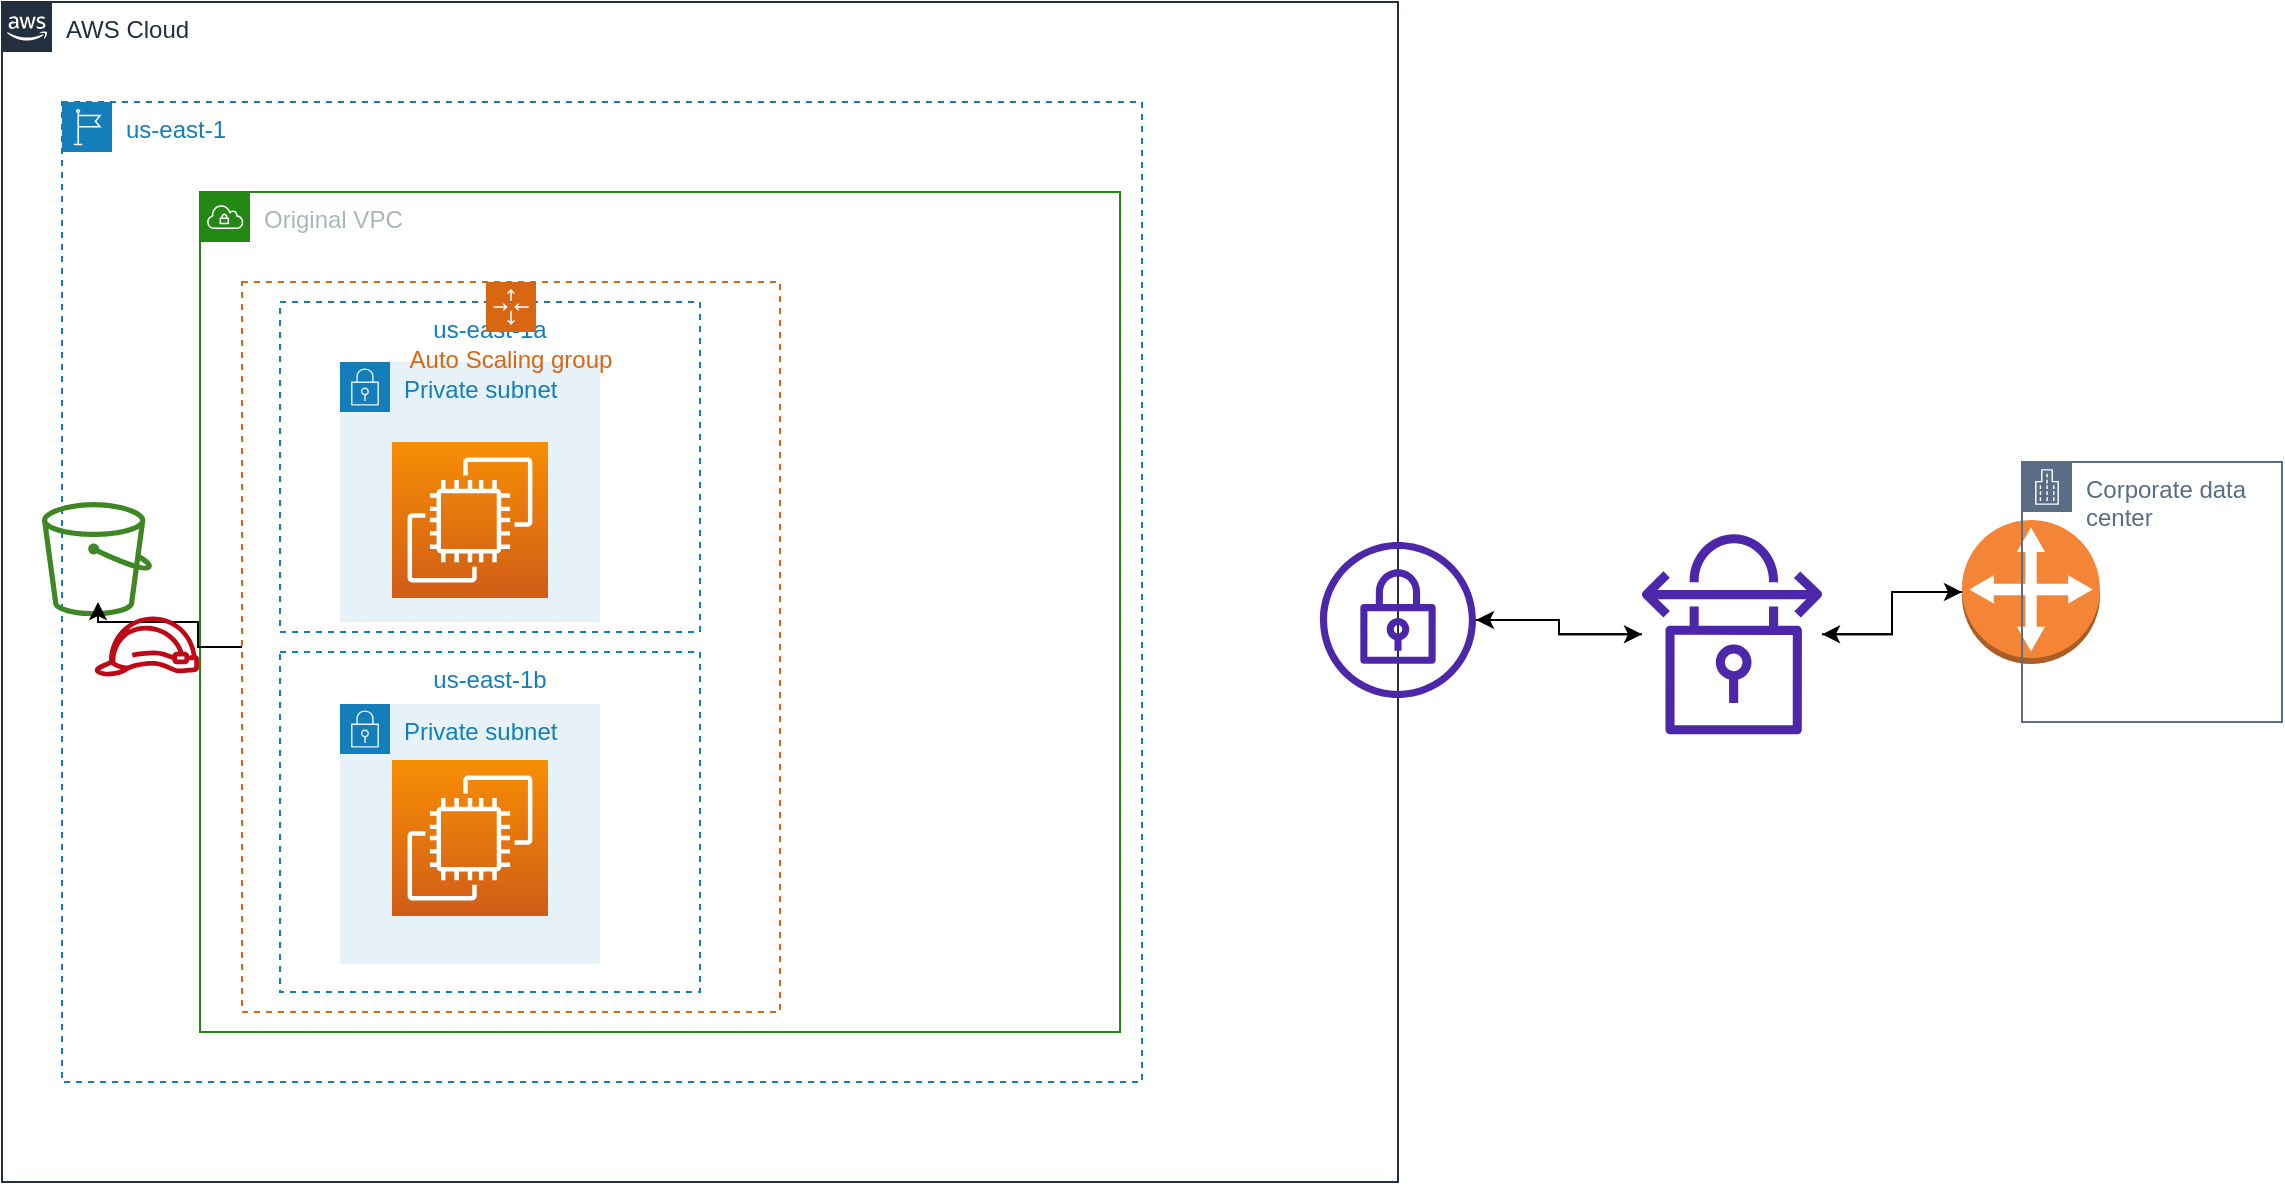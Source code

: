<mxfile version="21.6.1" type="github">
  <diagram name="Page-1" id="K5Yx-MWFr-CgtCz-KE08">
    <mxGraphModel dx="1434" dy="771" grid="1" gridSize="10" guides="1" tooltips="1" connect="1" arrows="1" fold="1" page="1" pageScale="1" pageWidth="827" pageHeight="1169" math="0" shadow="0">
      <root>
        <mxCell id="0" />
        <mxCell id="1" parent="0" />
        <mxCell id="2gF3RtqNhWru5DEZii_x-1" value="AWS Cloud" style="points=[[0,0],[0.25,0],[0.5,0],[0.75,0],[1,0],[1,0.25],[1,0.5],[1,0.75],[1,1],[0.75,1],[0.5,1],[0.25,1],[0,1],[0,0.75],[0,0.5],[0,0.25]];outlineConnect=0;gradientColor=none;html=1;whiteSpace=wrap;fontSize=12;fontStyle=0;container=1;pointerEvents=0;collapsible=0;recursiveResize=0;shape=mxgraph.aws4.group;grIcon=mxgraph.aws4.group_aws_cloud_alt;strokeColor=#232F3E;fillColor=none;verticalAlign=top;align=left;spacingLeft=30;fontColor=#232F3E;dashed=0;" parent="1" vertex="1">
          <mxGeometry x="90" y="120" width="698" height="590" as="geometry" />
        </mxCell>
        <mxCell id="2gF3RtqNhWru5DEZii_x-2" value="us-east-1" style="points=[[0,0],[0.25,0],[0.5,0],[0.75,0],[1,0],[1,0.25],[1,0.5],[1,0.75],[1,1],[0.75,1],[0.5,1],[0.25,1],[0,1],[0,0.75],[0,0.5],[0,0.25]];outlineConnect=0;gradientColor=none;html=1;whiteSpace=wrap;fontSize=12;fontStyle=0;container=1;pointerEvents=0;collapsible=0;recursiveResize=0;shape=mxgraph.aws4.group;grIcon=mxgraph.aws4.group_region;strokeColor=#147EBA;fillColor=none;verticalAlign=top;align=left;spacingLeft=30;fontColor=#147EBA;dashed=1;" parent="2gF3RtqNhWru5DEZii_x-1" vertex="1">
          <mxGeometry x="30" y="50" width="540" height="490" as="geometry" />
        </mxCell>
        <mxCell id="2gF3RtqNhWru5DEZii_x-4" value="Original VPC" style="points=[[0,0],[0.25,0],[0.5,0],[0.75,0],[1,0],[1,0.25],[1,0.5],[1,0.75],[1,1],[0.75,1],[0.5,1],[0.25,1],[0,1],[0,0.75],[0,0.5],[0,0.25]];outlineConnect=0;gradientColor=none;html=1;whiteSpace=wrap;fontSize=12;fontStyle=0;container=1;pointerEvents=0;collapsible=0;recursiveResize=0;shape=mxgraph.aws4.group;grIcon=mxgraph.aws4.group_vpc;strokeColor=#248814;fillColor=none;verticalAlign=top;align=left;spacingLeft=30;fontColor=#AAB7B8;dashed=0;" parent="2gF3RtqNhWru5DEZii_x-2" vertex="1">
          <mxGeometry x="69" y="45" width="460" height="420" as="geometry" />
        </mxCell>
        <mxCell id="2gF3RtqNhWru5DEZii_x-3" value="us-east-1a" style="fillColor=none;strokeColor=#147EBA;dashed=1;verticalAlign=top;fontStyle=0;fontColor=#147EBA;whiteSpace=wrap;html=1;" parent="2gF3RtqNhWru5DEZii_x-4" vertex="1">
          <mxGeometry x="40" y="55" width="210" height="165" as="geometry" />
        </mxCell>
        <mxCell id="2gF3RtqNhWru5DEZii_x-5" value="Private subnet" style="points=[[0,0],[0.25,0],[0.5,0],[0.75,0],[1,0],[1,0.25],[1,0.5],[1,0.75],[1,1],[0.75,1],[0.5,1],[0.25,1],[0,1],[0,0.75],[0,0.5],[0,0.25]];outlineConnect=0;gradientColor=none;html=1;whiteSpace=wrap;fontSize=12;fontStyle=0;container=1;pointerEvents=0;collapsible=0;recursiveResize=0;shape=mxgraph.aws4.group;grIcon=mxgraph.aws4.group_security_group;grStroke=0;strokeColor=#147EBA;fillColor=#E6F2F8;verticalAlign=top;align=left;spacingLeft=30;fontColor=#147EBA;dashed=0;" parent="2gF3RtqNhWru5DEZii_x-4" vertex="1">
          <mxGeometry x="70" y="85" width="130" height="130" as="geometry" />
        </mxCell>
        <mxCell id="-BmIKPM9cMF7o1BWzEVZ-7" value="" style="sketch=0;points=[[0,0,0],[0.25,0,0],[0.5,0,0],[0.75,0,0],[1,0,0],[0,1,0],[0.25,1,0],[0.5,1,0],[0.75,1,0],[1,1,0],[0,0.25,0],[0,0.5,0],[0,0.75,0],[1,0.25,0],[1,0.5,0],[1,0.75,0]];outlineConnect=0;fontColor=#232F3E;gradientColor=#F78E04;gradientDirection=north;fillColor=#D05C17;strokeColor=#ffffff;dashed=0;verticalLabelPosition=bottom;verticalAlign=top;align=center;html=1;fontSize=12;fontStyle=0;aspect=fixed;shape=mxgraph.aws4.resourceIcon;resIcon=mxgraph.aws4.ec2;" vertex="1" parent="2gF3RtqNhWru5DEZii_x-5">
          <mxGeometry x="26" y="40" width="78" height="78" as="geometry" />
        </mxCell>
        <mxCell id="-BmIKPM9cMF7o1BWzEVZ-9" value="us-east-1b" style="fillColor=none;strokeColor=#147EBA;dashed=1;verticalAlign=top;fontStyle=0;fontColor=#147EBA;whiteSpace=wrap;html=1;" vertex="1" parent="2gF3RtqNhWru5DEZii_x-4">
          <mxGeometry x="40" y="230" width="210" height="170" as="geometry" />
        </mxCell>
        <mxCell id="-BmIKPM9cMF7o1BWzEVZ-6" value="Private subnet" style="points=[[0,0],[0.25,0],[0.5,0],[0.75,0],[1,0],[1,0.25],[1,0.5],[1,0.75],[1,1],[0.75,1],[0.5,1],[0.25,1],[0,1],[0,0.75],[0,0.5],[0,0.25]];outlineConnect=0;gradientColor=none;html=1;whiteSpace=wrap;fontSize=12;fontStyle=0;container=1;pointerEvents=0;collapsible=0;recursiveResize=0;shape=mxgraph.aws4.group;grIcon=mxgraph.aws4.group_security_group;grStroke=0;strokeColor=#147EBA;fillColor=#E6F2F8;verticalAlign=top;align=left;spacingLeft=30;fontColor=#147EBA;dashed=0;" vertex="1" parent="2gF3RtqNhWru5DEZii_x-4">
          <mxGeometry x="70" y="256" width="130" height="130" as="geometry" />
        </mxCell>
        <mxCell id="-BmIKPM9cMF7o1BWzEVZ-8" value="" style="sketch=0;points=[[0,0,0],[0.25,0,0],[0.5,0,0],[0.75,0,0],[1,0,0],[0,1,0],[0.25,1,0],[0.5,1,0],[0.75,1,0],[1,1,0],[0,0.25,0],[0,0.5,0],[0,0.75,0],[1,0.25,0],[1,0.5,0],[1,0.75,0]];outlineConnect=0;fontColor=#232F3E;gradientColor=#F78E04;gradientDirection=north;fillColor=#D05C17;strokeColor=#ffffff;dashed=0;verticalLabelPosition=bottom;verticalAlign=top;align=center;html=1;fontSize=12;fontStyle=0;aspect=fixed;shape=mxgraph.aws4.resourceIcon;resIcon=mxgraph.aws4.ec2;" vertex="1" parent="-BmIKPM9cMF7o1BWzEVZ-6">
          <mxGeometry x="26" y="28" width="78" height="78" as="geometry" />
        </mxCell>
        <mxCell id="-BmIKPM9cMF7o1BWzEVZ-16" value="Auto Scaling group" style="points=[[0,0],[0.25,0],[0.5,0],[0.75,0],[1,0],[1,0.25],[1,0.5],[1,0.75],[1,1],[0.75,1],[0.5,1],[0.25,1],[0,1],[0,0.75],[0,0.5],[0,0.25]];outlineConnect=0;gradientColor=none;html=1;whiteSpace=wrap;fontSize=12;fontStyle=0;container=1;pointerEvents=0;collapsible=0;recursiveResize=0;shape=mxgraph.aws4.groupCenter;grIcon=mxgraph.aws4.group_auto_scaling_group;grStroke=1;strokeColor=#D86613;fillColor=none;verticalAlign=top;align=center;fontColor=#D86613;dashed=1;spacingTop=25;" vertex="1" parent="2gF3RtqNhWru5DEZii_x-4">
          <mxGeometry x="21" y="45" width="269" height="365" as="geometry" />
        </mxCell>
        <mxCell id="-BmIKPM9cMF7o1BWzEVZ-12" value="" style="sketch=0;outlineConnect=0;fontColor=#232F3E;gradientColor=none;fillColor=#3F8624;strokeColor=none;dashed=0;verticalLabelPosition=bottom;verticalAlign=top;align=center;html=1;fontSize=12;fontStyle=0;aspect=fixed;pointerEvents=1;shape=mxgraph.aws4.bucket;" vertex="1" parent="2gF3RtqNhWru5DEZii_x-2">
          <mxGeometry x="-10" y="200" width="55" height="57.2" as="geometry" />
        </mxCell>
        <mxCell id="-BmIKPM9cMF7o1BWzEVZ-13" style="edgeStyle=orthogonalEdgeStyle;rounded=0;orthogonalLoop=1;jettySize=auto;html=1;exitX=0;exitY=0.5;exitDx=0;exitDy=0;" edge="1" parent="2gF3RtqNhWru5DEZii_x-2" source="-BmIKPM9cMF7o1BWzEVZ-16">
          <mxGeometry relative="1" as="geometry">
            <mxPoint x="18" y="250" as="targetPoint" />
            <Array as="points">
              <mxPoint x="68" y="273" />
              <mxPoint x="68" y="260" />
            </Array>
          </mxGeometry>
        </mxCell>
        <mxCell id="-BmIKPM9cMF7o1BWzEVZ-15" value="" style="sketch=0;outlineConnect=0;fontColor=#232F3E;gradientColor=none;fillColor=#BF0816;strokeColor=none;dashed=0;verticalLabelPosition=bottom;verticalAlign=top;align=center;html=1;fontSize=12;fontStyle=0;aspect=fixed;pointerEvents=1;shape=mxgraph.aws4.role;" vertex="1" parent="2gF3RtqNhWru5DEZii_x-2">
          <mxGeometry x="15.82" y="257.2" width="53.18" height="30" as="geometry" />
        </mxCell>
        <mxCell id="-BmIKPM9cMF7o1BWzEVZ-2" value="" style="sketch=0;outlineConnect=0;fontColor=#232F3E;gradientColor=none;fillColor=#4D27AA;strokeColor=none;dashed=0;verticalLabelPosition=bottom;verticalAlign=top;align=center;html=1;fontSize=12;fontStyle=0;aspect=fixed;pointerEvents=1;shape=mxgraph.aws4.vpn_gateway;" vertex="1" parent="2gF3RtqNhWru5DEZii_x-1">
          <mxGeometry x="659" y="270" width="78" height="78" as="geometry" />
        </mxCell>
        <mxCell id="-BmIKPM9cMF7o1BWzEVZ-21" style="edgeStyle=orthogonalEdgeStyle;rounded=0;orthogonalLoop=1;jettySize=auto;html=1;" edge="1" parent="1" source="-BmIKPM9cMF7o1BWzEVZ-17" target="-BmIKPM9cMF7o1BWzEVZ-2">
          <mxGeometry relative="1" as="geometry" />
        </mxCell>
        <mxCell id="-BmIKPM9cMF7o1BWzEVZ-23" style="edgeStyle=orthogonalEdgeStyle;rounded=0;orthogonalLoop=1;jettySize=auto;html=1;" edge="1" parent="1" source="-BmIKPM9cMF7o1BWzEVZ-17" target="-BmIKPM9cMF7o1BWzEVZ-18">
          <mxGeometry relative="1" as="geometry" />
        </mxCell>
        <mxCell id="-BmIKPM9cMF7o1BWzEVZ-17" value="" style="sketch=0;outlineConnect=0;fontColor=#232F3E;gradientColor=none;fillColor=#4D27AA;strokeColor=none;dashed=0;verticalLabelPosition=bottom;verticalAlign=top;align=center;html=1;fontSize=12;fontStyle=0;aspect=fixed;pointerEvents=1;shape=mxgraph.aws4.vpn_connection;" vertex="1" parent="1">
          <mxGeometry x="910" y="386" width="90" height="100.29" as="geometry" />
        </mxCell>
        <mxCell id="-BmIKPM9cMF7o1BWzEVZ-20" style="edgeStyle=orthogonalEdgeStyle;rounded=0;orthogonalLoop=1;jettySize=auto;html=1;" edge="1" parent="1" source="-BmIKPM9cMF7o1BWzEVZ-18" target="-BmIKPM9cMF7o1BWzEVZ-17">
          <mxGeometry relative="1" as="geometry" />
        </mxCell>
        <mxCell id="-BmIKPM9cMF7o1BWzEVZ-18" value="" style="outlineConnect=0;dashed=0;verticalLabelPosition=bottom;verticalAlign=top;align=center;html=1;shape=mxgraph.aws3.customer_gateway;fillColor=#F58536;gradientColor=none;" vertex="1" parent="1">
          <mxGeometry x="1070" y="379" width="69" height="72" as="geometry" />
        </mxCell>
        <mxCell id="-BmIKPM9cMF7o1BWzEVZ-19" value="Corporate data center" style="points=[[0,0],[0.25,0],[0.5,0],[0.75,0],[1,0],[1,0.25],[1,0.5],[1,0.75],[1,1],[0.75,1],[0.5,1],[0.25,1],[0,1],[0,0.75],[0,0.5],[0,0.25]];outlineConnect=0;gradientColor=none;html=1;whiteSpace=wrap;fontSize=12;fontStyle=0;container=1;pointerEvents=0;collapsible=0;recursiveResize=0;shape=mxgraph.aws4.group;grIcon=mxgraph.aws4.group_corporate_data_center;strokeColor=#5A6C86;fillColor=none;verticalAlign=top;align=left;spacingLeft=30;fontColor=#5A6C86;dashed=0;" vertex="1" parent="1">
          <mxGeometry x="1100" y="350" width="130" height="130" as="geometry" />
        </mxCell>
        <mxCell id="-BmIKPM9cMF7o1BWzEVZ-22" style="edgeStyle=orthogonalEdgeStyle;rounded=0;orthogonalLoop=1;jettySize=auto;html=1;" edge="1" parent="1" source="-BmIKPM9cMF7o1BWzEVZ-2" target="-BmIKPM9cMF7o1BWzEVZ-17">
          <mxGeometry relative="1" as="geometry" />
        </mxCell>
      </root>
    </mxGraphModel>
  </diagram>
</mxfile>
